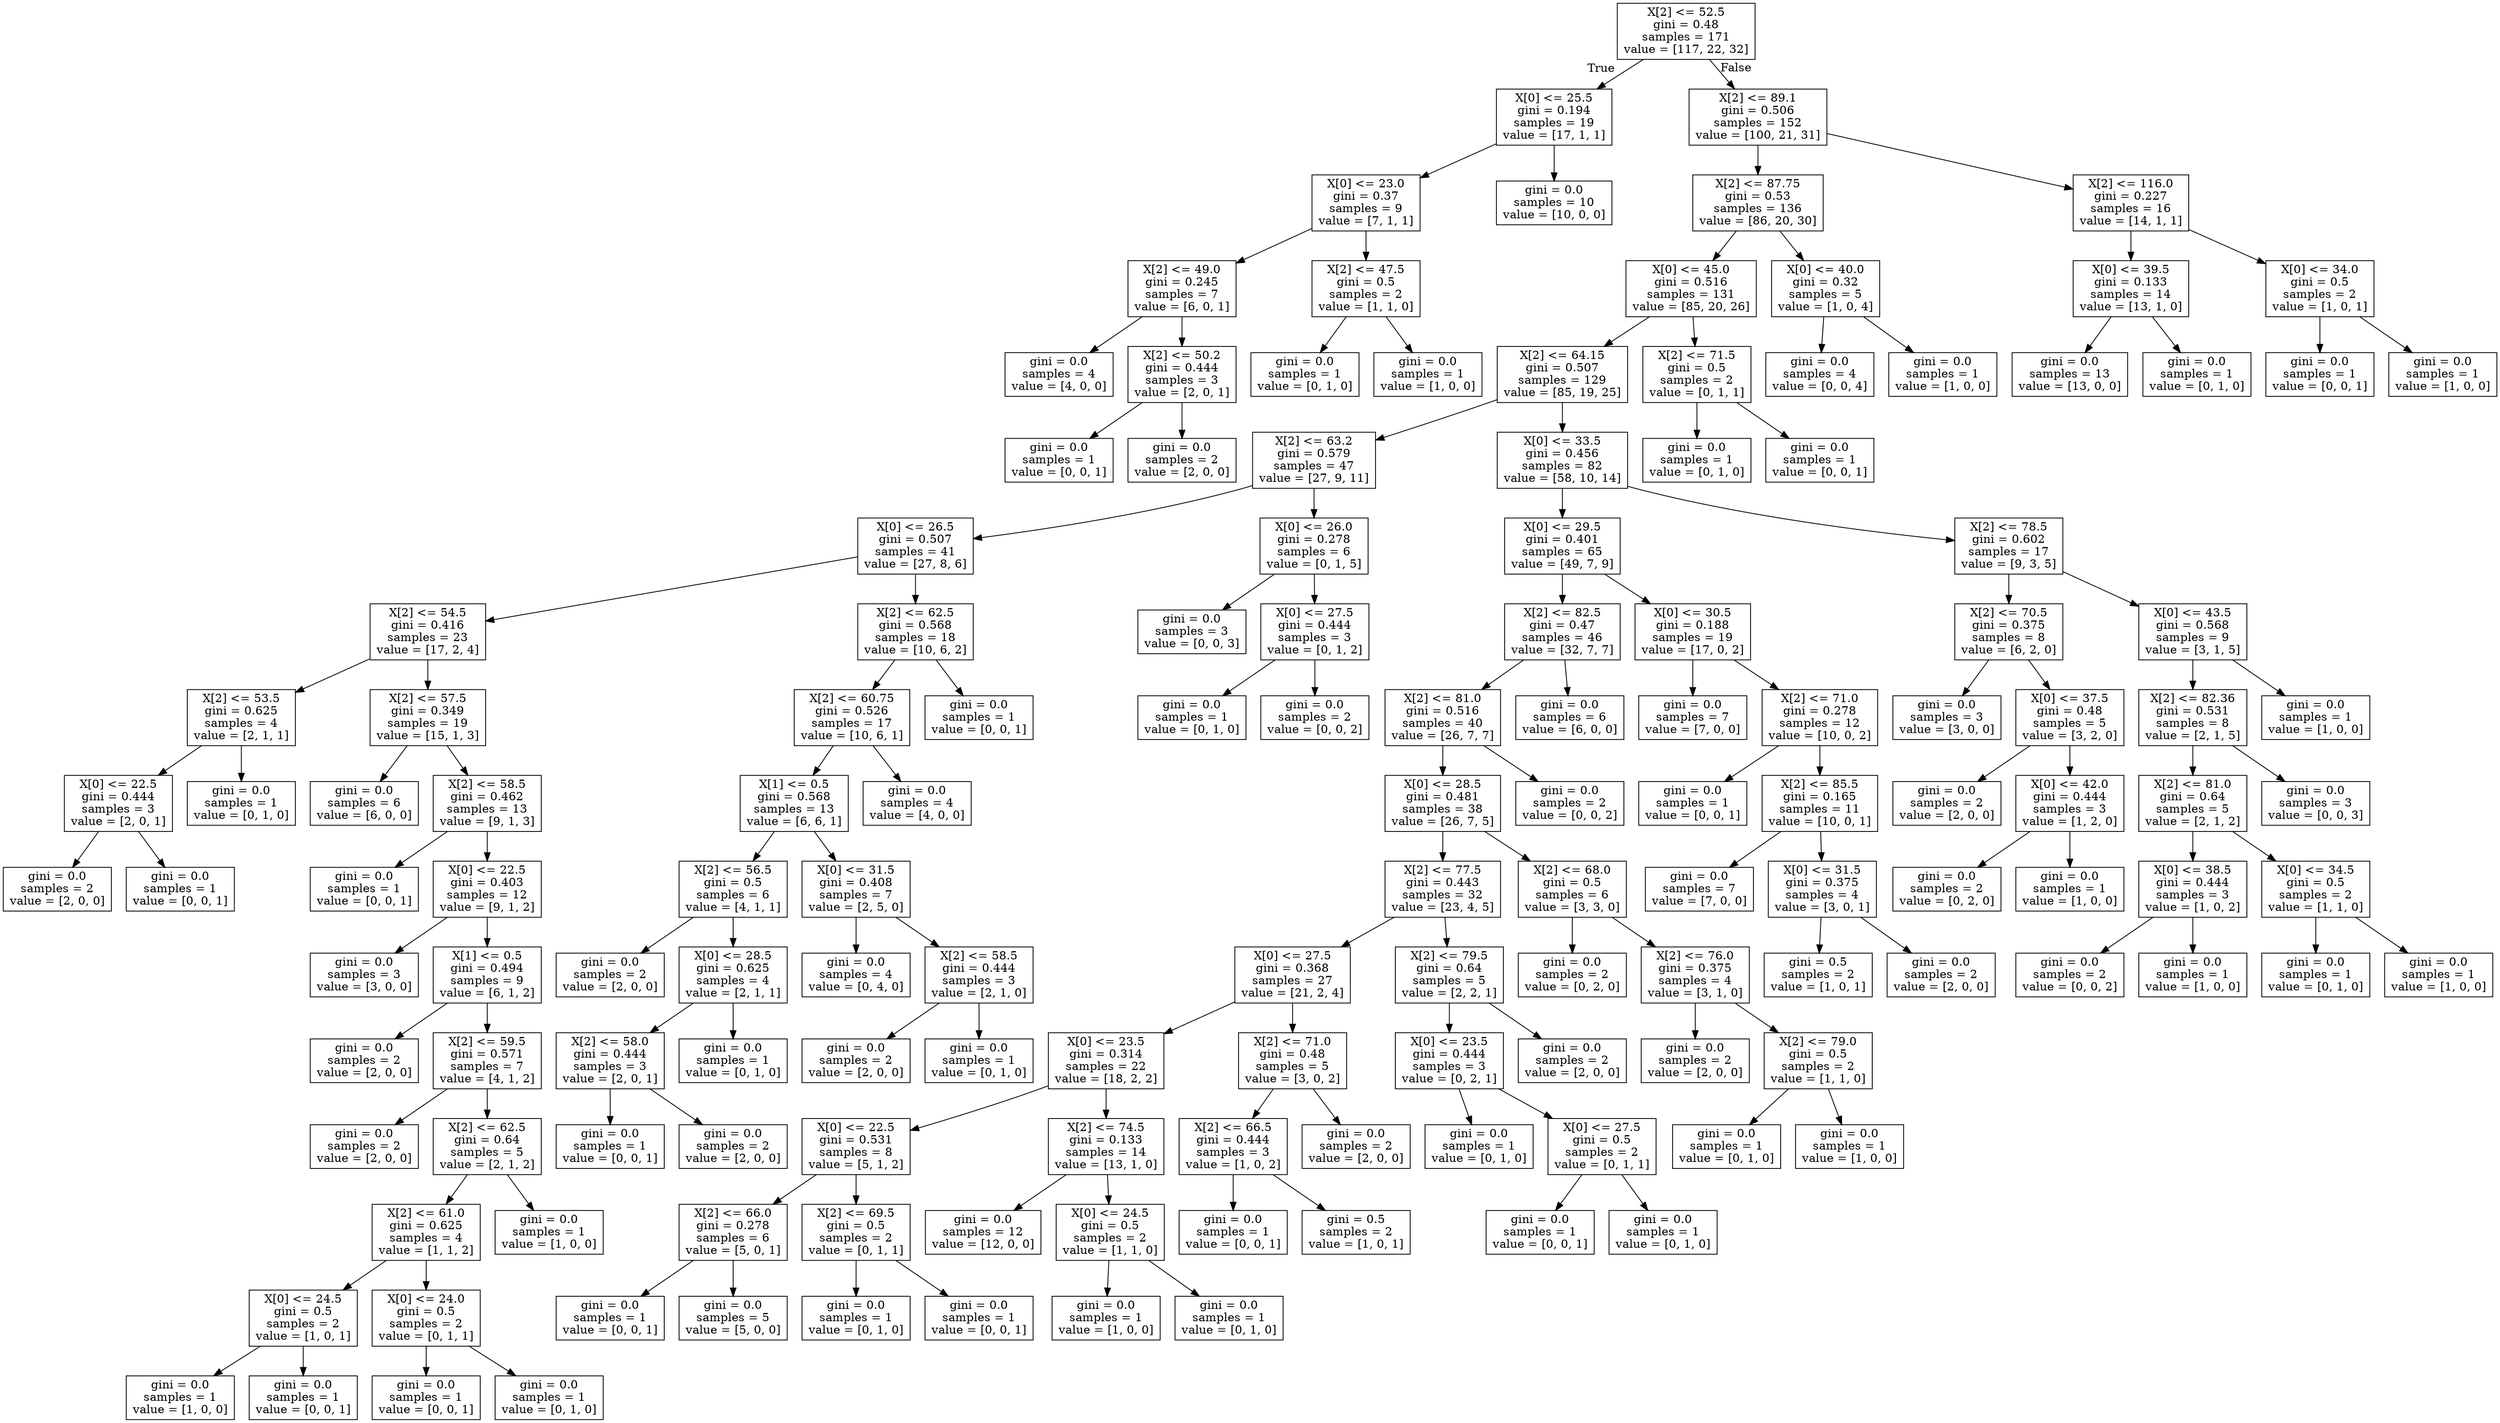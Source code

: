 digraph Tree {
node [shape=box] ;
0 [label="X[2] <= 52.5\ngini = 0.48\nsamples = 171\nvalue = [117, 22, 32]"] ;
1 [label="X[0] <= 25.5\ngini = 0.194\nsamples = 19\nvalue = [17, 1, 1]"] ;
0 -> 1 [labeldistance=2.5, labelangle=45, headlabel="True"] ;
2 [label="X[0] <= 23.0\ngini = 0.37\nsamples = 9\nvalue = [7, 1, 1]"] ;
1 -> 2 ;
3 [label="X[2] <= 49.0\ngini = 0.245\nsamples = 7\nvalue = [6, 0, 1]"] ;
2 -> 3 ;
4 [label="gini = 0.0\nsamples = 4\nvalue = [4, 0, 0]"] ;
3 -> 4 ;
5 [label="X[2] <= 50.2\ngini = 0.444\nsamples = 3\nvalue = [2, 0, 1]"] ;
3 -> 5 ;
6 [label="gini = 0.0\nsamples = 1\nvalue = [0, 0, 1]"] ;
5 -> 6 ;
7 [label="gini = 0.0\nsamples = 2\nvalue = [2, 0, 0]"] ;
5 -> 7 ;
8 [label="X[2] <= 47.5\ngini = 0.5\nsamples = 2\nvalue = [1, 1, 0]"] ;
2 -> 8 ;
9 [label="gini = 0.0\nsamples = 1\nvalue = [0, 1, 0]"] ;
8 -> 9 ;
10 [label="gini = 0.0\nsamples = 1\nvalue = [1, 0, 0]"] ;
8 -> 10 ;
11 [label="gini = 0.0\nsamples = 10\nvalue = [10, 0, 0]"] ;
1 -> 11 ;
12 [label="X[2] <= 89.1\ngini = 0.506\nsamples = 152\nvalue = [100, 21, 31]"] ;
0 -> 12 [labeldistance=2.5, labelangle=-45, headlabel="False"] ;
13 [label="X[2] <= 87.75\ngini = 0.53\nsamples = 136\nvalue = [86, 20, 30]"] ;
12 -> 13 ;
14 [label="X[0] <= 45.0\ngini = 0.516\nsamples = 131\nvalue = [85, 20, 26]"] ;
13 -> 14 ;
15 [label="X[2] <= 64.15\ngini = 0.507\nsamples = 129\nvalue = [85, 19, 25]"] ;
14 -> 15 ;
16 [label="X[2] <= 63.2\ngini = 0.579\nsamples = 47\nvalue = [27, 9, 11]"] ;
15 -> 16 ;
17 [label="X[0] <= 26.5\ngini = 0.507\nsamples = 41\nvalue = [27, 8, 6]"] ;
16 -> 17 ;
18 [label="X[2] <= 54.5\ngini = 0.416\nsamples = 23\nvalue = [17, 2, 4]"] ;
17 -> 18 ;
19 [label="X[2] <= 53.5\ngini = 0.625\nsamples = 4\nvalue = [2, 1, 1]"] ;
18 -> 19 ;
20 [label="X[0] <= 22.5\ngini = 0.444\nsamples = 3\nvalue = [2, 0, 1]"] ;
19 -> 20 ;
21 [label="gini = 0.0\nsamples = 2\nvalue = [2, 0, 0]"] ;
20 -> 21 ;
22 [label="gini = 0.0\nsamples = 1\nvalue = [0, 0, 1]"] ;
20 -> 22 ;
23 [label="gini = 0.0\nsamples = 1\nvalue = [0, 1, 0]"] ;
19 -> 23 ;
24 [label="X[2] <= 57.5\ngini = 0.349\nsamples = 19\nvalue = [15, 1, 3]"] ;
18 -> 24 ;
25 [label="gini = 0.0\nsamples = 6\nvalue = [6, 0, 0]"] ;
24 -> 25 ;
26 [label="X[2] <= 58.5\ngini = 0.462\nsamples = 13\nvalue = [9, 1, 3]"] ;
24 -> 26 ;
27 [label="gini = 0.0\nsamples = 1\nvalue = [0, 0, 1]"] ;
26 -> 27 ;
28 [label="X[0] <= 22.5\ngini = 0.403\nsamples = 12\nvalue = [9, 1, 2]"] ;
26 -> 28 ;
29 [label="gini = 0.0\nsamples = 3\nvalue = [3, 0, 0]"] ;
28 -> 29 ;
30 [label="X[1] <= 0.5\ngini = 0.494\nsamples = 9\nvalue = [6, 1, 2]"] ;
28 -> 30 ;
31 [label="gini = 0.0\nsamples = 2\nvalue = [2, 0, 0]"] ;
30 -> 31 ;
32 [label="X[2] <= 59.5\ngini = 0.571\nsamples = 7\nvalue = [4, 1, 2]"] ;
30 -> 32 ;
33 [label="gini = 0.0\nsamples = 2\nvalue = [2, 0, 0]"] ;
32 -> 33 ;
34 [label="X[2] <= 62.5\ngini = 0.64\nsamples = 5\nvalue = [2, 1, 2]"] ;
32 -> 34 ;
35 [label="X[2] <= 61.0\ngini = 0.625\nsamples = 4\nvalue = [1, 1, 2]"] ;
34 -> 35 ;
36 [label="X[0] <= 24.5\ngini = 0.5\nsamples = 2\nvalue = [1, 0, 1]"] ;
35 -> 36 ;
37 [label="gini = 0.0\nsamples = 1\nvalue = [1, 0, 0]"] ;
36 -> 37 ;
38 [label="gini = 0.0\nsamples = 1\nvalue = [0, 0, 1]"] ;
36 -> 38 ;
39 [label="X[0] <= 24.0\ngini = 0.5\nsamples = 2\nvalue = [0, 1, 1]"] ;
35 -> 39 ;
40 [label="gini = 0.0\nsamples = 1\nvalue = [0, 0, 1]"] ;
39 -> 40 ;
41 [label="gini = 0.0\nsamples = 1\nvalue = [0, 1, 0]"] ;
39 -> 41 ;
42 [label="gini = 0.0\nsamples = 1\nvalue = [1, 0, 0]"] ;
34 -> 42 ;
43 [label="X[2] <= 62.5\ngini = 0.568\nsamples = 18\nvalue = [10, 6, 2]"] ;
17 -> 43 ;
44 [label="X[2] <= 60.75\ngini = 0.526\nsamples = 17\nvalue = [10, 6, 1]"] ;
43 -> 44 ;
45 [label="X[1] <= 0.5\ngini = 0.568\nsamples = 13\nvalue = [6, 6, 1]"] ;
44 -> 45 ;
46 [label="X[2] <= 56.5\ngini = 0.5\nsamples = 6\nvalue = [4, 1, 1]"] ;
45 -> 46 ;
47 [label="gini = 0.0\nsamples = 2\nvalue = [2, 0, 0]"] ;
46 -> 47 ;
48 [label="X[0] <= 28.5\ngini = 0.625\nsamples = 4\nvalue = [2, 1, 1]"] ;
46 -> 48 ;
49 [label="X[2] <= 58.0\ngini = 0.444\nsamples = 3\nvalue = [2, 0, 1]"] ;
48 -> 49 ;
50 [label="gini = 0.0\nsamples = 1\nvalue = [0, 0, 1]"] ;
49 -> 50 ;
51 [label="gini = 0.0\nsamples = 2\nvalue = [2, 0, 0]"] ;
49 -> 51 ;
52 [label="gini = 0.0\nsamples = 1\nvalue = [0, 1, 0]"] ;
48 -> 52 ;
53 [label="X[0] <= 31.5\ngini = 0.408\nsamples = 7\nvalue = [2, 5, 0]"] ;
45 -> 53 ;
54 [label="gini = 0.0\nsamples = 4\nvalue = [0, 4, 0]"] ;
53 -> 54 ;
55 [label="X[2] <= 58.5\ngini = 0.444\nsamples = 3\nvalue = [2, 1, 0]"] ;
53 -> 55 ;
56 [label="gini = 0.0\nsamples = 2\nvalue = [2, 0, 0]"] ;
55 -> 56 ;
57 [label="gini = 0.0\nsamples = 1\nvalue = [0, 1, 0]"] ;
55 -> 57 ;
58 [label="gini = 0.0\nsamples = 4\nvalue = [4, 0, 0]"] ;
44 -> 58 ;
59 [label="gini = 0.0\nsamples = 1\nvalue = [0, 0, 1]"] ;
43 -> 59 ;
60 [label="X[0] <= 26.0\ngini = 0.278\nsamples = 6\nvalue = [0, 1, 5]"] ;
16 -> 60 ;
61 [label="gini = 0.0\nsamples = 3\nvalue = [0, 0, 3]"] ;
60 -> 61 ;
62 [label="X[0] <= 27.5\ngini = 0.444\nsamples = 3\nvalue = [0, 1, 2]"] ;
60 -> 62 ;
63 [label="gini = 0.0\nsamples = 1\nvalue = [0, 1, 0]"] ;
62 -> 63 ;
64 [label="gini = 0.0\nsamples = 2\nvalue = [0, 0, 2]"] ;
62 -> 64 ;
65 [label="X[0] <= 33.5\ngini = 0.456\nsamples = 82\nvalue = [58, 10, 14]"] ;
15 -> 65 ;
66 [label="X[0] <= 29.5\ngini = 0.401\nsamples = 65\nvalue = [49, 7, 9]"] ;
65 -> 66 ;
67 [label="X[2] <= 82.5\ngini = 0.47\nsamples = 46\nvalue = [32, 7, 7]"] ;
66 -> 67 ;
68 [label="X[2] <= 81.0\ngini = 0.516\nsamples = 40\nvalue = [26, 7, 7]"] ;
67 -> 68 ;
69 [label="X[0] <= 28.5\ngini = 0.481\nsamples = 38\nvalue = [26, 7, 5]"] ;
68 -> 69 ;
70 [label="X[2] <= 77.5\ngini = 0.443\nsamples = 32\nvalue = [23, 4, 5]"] ;
69 -> 70 ;
71 [label="X[0] <= 27.5\ngini = 0.368\nsamples = 27\nvalue = [21, 2, 4]"] ;
70 -> 71 ;
72 [label="X[0] <= 23.5\ngini = 0.314\nsamples = 22\nvalue = [18, 2, 2]"] ;
71 -> 72 ;
73 [label="X[0] <= 22.5\ngini = 0.531\nsamples = 8\nvalue = [5, 1, 2]"] ;
72 -> 73 ;
74 [label="X[2] <= 66.0\ngini = 0.278\nsamples = 6\nvalue = [5, 0, 1]"] ;
73 -> 74 ;
75 [label="gini = 0.0\nsamples = 1\nvalue = [0, 0, 1]"] ;
74 -> 75 ;
76 [label="gini = 0.0\nsamples = 5\nvalue = [5, 0, 0]"] ;
74 -> 76 ;
77 [label="X[2] <= 69.5\ngini = 0.5\nsamples = 2\nvalue = [0, 1, 1]"] ;
73 -> 77 ;
78 [label="gini = 0.0\nsamples = 1\nvalue = [0, 1, 0]"] ;
77 -> 78 ;
79 [label="gini = 0.0\nsamples = 1\nvalue = [0, 0, 1]"] ;
77 -> 79 ;
80 [label="X[2] <= 74.5\ngini = 0.133\nsamples = 14\nvalue = [13, 1, 0]"] ;
72 -> 80 ;
81 [label="gini = 0.0\nsamples = 12\nvalue = [12, 0, 0]"] ;
80 -> 81 ;
82 [label="X[0] <= 24.5\ngini = 0.5\nsamples = 2\nvalue = [1, 1, 0]"] ;
80 -> 82 ;
83 [label="gini = 0.0\nsamples = 1\nvalue = [1, 0, 0]"] ;
82 -> 83 ;
84 [label="gini = 0.0\nsamples = 1\nvalue = [0, 1, 0]"] ;
82 -> 84 ;
85 [label="X[2] <= 71.0\ngini = 0.48\nsamples = 5\nvalue = [3, 0, 2]"] ;
71 -> 85 ;
86 [label="X[2] <= 66.5\ngini = 0.444\nsamples = 3\nvalue = [1, 0, 2]"] ;
85 -> 86 ;
87 [label="gini = 0.0\nsamples = 1\nvalue = [0, 0, 1]"] ;
86 -> 87 ;
88 [label="gini = 0.5\nsamples = 2\nvalue = [1, 0, 1]"] ;
86 -> 88 ;
89 [label="gini = 0.0\nsamples = 2\nvalue = [2, 0, 0]"] ;
85 -> 89 ;
90 [label="X[2] <= 79.5\ngini = 0.64\nsamples = 5\nvalue = [2, 2, 1]"] ;
70 -> 90 ;
91 [label="X[0] <= 23.5\ngini = 0.444\nsamples = 3\nvalue = [0, 2, 1]"] ;
90 -> 91 ;
92 [label="gini = 0.0\nsamples = 1\nvalue = [0, 1, 0]"] ;
91 -> 92 ;
93 [label="X[0] <= 27.5\ngini = 0.5\nsamples = 2\nvalue = [0, 1, 1]"] ;
91 -> 93 ;
94 [label="gini = 0.0\nsamples = 1\nvalue = [0, 0, 1]"] ;
93 -> 94 ;
95 [label="gini = 0.0\nsamples = 1\nvalue = [0, 1, 0]"] ;
93 -> 95 ;
96 [label="gini = 0.0\nsamples = 2\nvalue = [2, 0, 0]"] ;
90 -> 96 ;
97 [label="X[2] <= 68.0\ngini = 0.5\nsamples = 6\nvalue = [3, 3, 0]"] ;
69 -> 97 ;
98 [label="gini = 0.0\nsamples = 2\nvalue = [0, 2, 0]"] ;
97 -> 98 ;
99 [label="X[2] <= 76.0\ngini = 0.375\nsamples = 4\nvalue = [3, 1, 0]"] ;
97 -> 99 ;
100 [label="gini = 0.0\nsamples = 2\nvalue = [2, 0, 0]"] ;
99 -> 100 ;
101 [label="X[2] <= 79.0\ngini = 0.5\nsamples = 2\nvalue = [1, 1, 0]"] ;
99 -> 101 ;
102 [label="gini = 0.0\nsamples = 1\nvalue = [0, 1, 0]"] ;
101 -> 102 ;
103 [label="gini = 0.0\nsamples = 1\nvalue = [1, 0, 0]"] ;
101 -> 103 ;
104 [label="gini = 0.0\nsamples = 2\nvalue = [0, 0, 2]"] ;
68 -> 104 ;
105 [label="gini = 0.0\nsamples = 6\nvalue = [6, 0, 0]"] ;
67 -> 105 ;
106 [label="X[0] <= 30.5\ngini = 0.188\nsamples = 19\nvalue = [17, 0, 2]"] ;
66 -> 106 ;
107 [label="gini = 0.0\nsamples = 7\nvalue = [7, 0, 0]"] ;
106 -> 107 ;
108 [label="X[2] <= 71.0\ngini = 0.278\nsamples = 12\nvalue = [10, 0, 2]"] ;
106 -> 108 ;
109 [label="gini = 0.0\nsamples = 1\nvalue = [0, 0, 1]"] ;
108 -> 109 ;
110 [label="X[2] <= 85.5\ngini = 0.165\nsamples = 11\nvalue = [10, 0, 1]"] ;
108 -> 110 ;
111 [label="gini = 0.0\nsamples = 7\nvalue = [7, 0, 0]"] ;
110 -> 111 ;
112 [label="X[0] <= 31.5\ngini = 0.375\nsamples = 4\nvalue = [3, 0, 1]"] ;
110 -> 112 ;
113 [label="gini = 0.5\nsamples = 2\nvalue = [1, 0, 1]"] ;
112 -> 113 ;
114 [label="gini = 0.0\nsamples = 2\nvalue = [2, 0, 0]"] ;
112 -> 114 ;
115 [label="X[2] <= 78.5\ngini = 0.602\nsamples = 17\nvalue = [9, 3, 5]"] ;
65 -> 115 ;
116 [label="X[2] <= 70.5\ngini = 0.375\nsamples = 8\nvalue = [6, 2, 0]"] ;
115 -> 116 ;
117 [label="gini = 0.0\nsamples = 3\nvalue = [3, 0, 0]"] ;
116 -> 117 ;
118 [label="X[0] <= 37.5\ngini = 0.48\nsamples = 5\nvalue = [3, 2, 0]"] ;
116 -> 118 ;
119 [label="gini = 0.0\nsamples = 2\nvalue = [2, 0, 0]"] ;
118 -> 119 ;
120 [label="X[0] <= 42.0\ngini = 0.444\nsamples = 3\nvalue = [1, 2, 0]"] ;
118 -> 120 ;
121 [label="gini = 0.0\nsamples = 2\nvalue = [0, 2, 0]"] ;
120 -> 121 ;
122 [label="gini = 0.0\nsamples = 1\nvalue = [1, 0, 0]"] ;
120 -> 122 ;
123 [label="X[0] <= 43.5\ngini = 0.568\nsamples = 9\nvalue = [3, 1, 5]"] ;
115 -> 123 ;
124 [label="X[2] <= 82.36\ngini = 0.531\nsamples = 8\nvalue = [2, 1, 5]"] ;
123 -> 124 ;
125 [label="X[2] <= 81.0\ngini = 0.64\nsamples = 5\nvalue = [2, 1, 2]"] ;
124 -> 125 ;
126 [label="X[0] <= 38.5\ngini = 0.444\nsamples = 3\nvalue = [1, 0, 2]"] ;
125 -> 126 ;
127 [label="gini = 0.0\nsamples = 2\nvalue = [0, 0, 2]"] ;
126 -> 127 ;
128 [label="gini = 0.0\nsamples = 1\nvalue = [1, 0, 0]"] ;
126 -> 128 ;
129 [label="X[0] <= 34.5\ngini = 0.5\nsamples = 2\nvalue = [1, 1, 0]"] ;
125 -> 129 ;
130 [label="gini = 0.0\nsamples = 1\nvalue = [0, 1, 0]"] ;
129 -> 130 ;
131 [label="gini = 0.0\nsamples = 1\nvalue = [1, 0, 0]"] ;
129 -> 131 ;
132 [label="gini = 0.0\nsamples = 3\nvalue = [0, 0, 3]"] ;
124 -> 132 ;
133 [label="gini = 0.0\nsamples = 1\nvalue = [1, 0, 0]"] ;
123 -> 133 ;
134 [label="X[2] <= 71.5\ngini = 0.5\nsamples = 2\nvalue = [0, 1, 1]"] ;
14 -> 134 ;
135 [label="gini = 0.0\nsamples = 1\nvalue = [0, 1, 0]"] ;
134 -> 135 ;
136 [label="gini = 0.0\nsamples = 1\nvalue = [0, 0, 1]"] ;
134 -> 136 ;
137 [label="X[0] <= 40.0\ngini = 0.32\nsamples = 5\nvalue = [1, 0, 4]"] ;
13 -> 137 ;
138 [label="gini = 0.0\nsamples = 4\nvalue = [0, 0, 4]"] ;
137 -> 138 ;
139 [label="gini = 0.0\nsamples = 1\nvalue = [1, 0, 0]"] ;
137 -> 139 ;
140 [label="X[2] <= 116.0\ngini = 0.227\nsamples = 16\nvalue = [14, 1, 1]"] ;
12 -> 140 ;
141 [label="X[0] <= 39.5\ngini = 0.133\nsamples = 14\nvalue = [13, 1, 0]"] ;
140 -> 141 ;
142 [label="gini = 0.0\nsamples = 13\nvalue = [13, 0, 0]"] ;
141 -> 142 ;
143 [label="gini = 0.0\nsamples = 1\nvalue = [0, 1, 0]"] ;
141 -> 143 ;
144 [label="X[0] <= 34.0\ngini = 0.5\nsamples = 2\nvalue = [1, 0, 1]"] ;
140 -> 144 ;
145 [label="gini = 0.0\nsamples = 1\nvalue = [0, 0, 1]"] ;
144 -> 145 ;
146 [label="gini = 0.0\nsamples = 1\nvalue = [1, 0, 0]"] ;
144 -> 146 ;
}